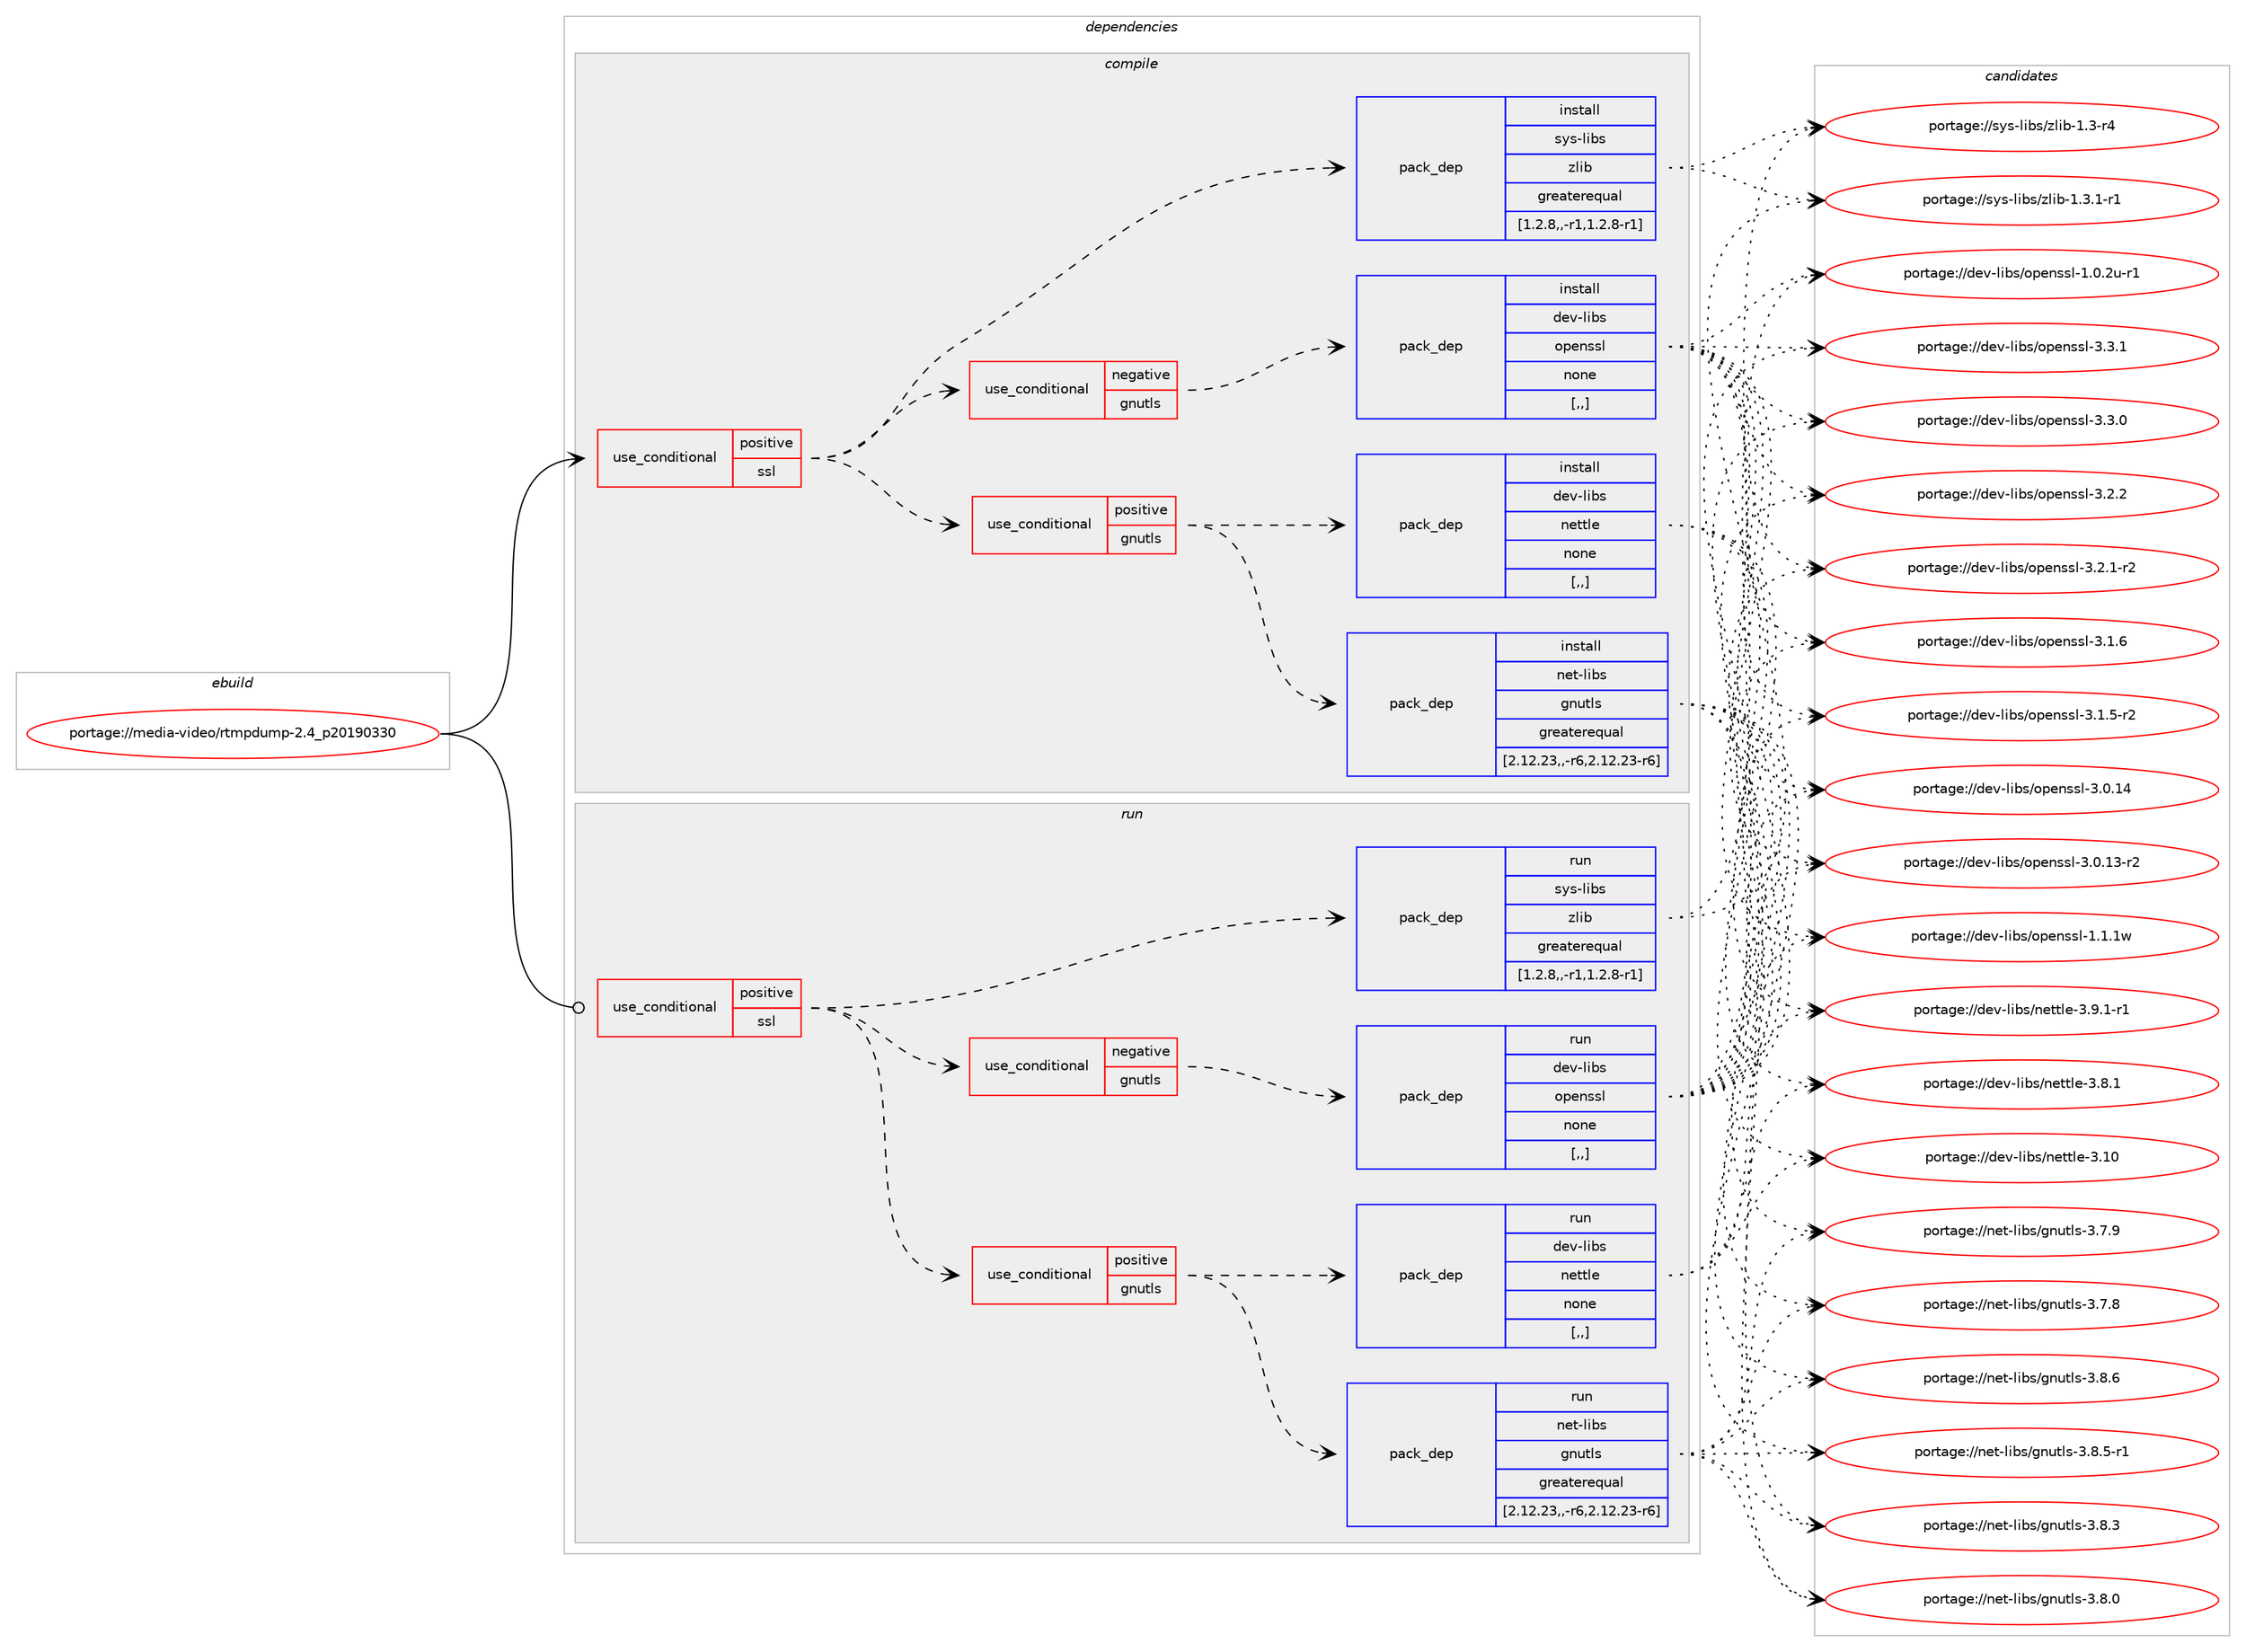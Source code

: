 digraph prolog {

# *************
# Graph options
# *************

newrank=true;
concentrate=true;
compound=true;
graph [rankdir=LR,fontname=Helvetica,fontsize=10,ranksep=1.5];#, ranksep=2.5, nodesep=0.2];
edge  [arrowhead=vee];
node  [fontname=Helvetica,fontsize=10];

# **********
# The ebuild
# **********

subgraph cluster_leftcol {
color=gray;
label=<<i>ebuild</i>>;
id [label="portage://media-video/rtmpdump-2.4_p20190330", color=red, width=4, href="../media-video/rtmpdump-2.4_p20190330.svg"];
}

# ****************
# The dependencies
# ****************

subgraph cluster_midcol {
color=gray;
label=<<i>dependencies</i>>;
subgraph cluster_compile {
fillcolor="#eeeeee";
style=filled;
label=<<i>compile</i>>;
subgraph cond85520 {
dependency332794 [label=<<TABLE BORDER="0" CELLBORDER="1" CELLSPACING="0" CELLPADDING="4"><TR><TD ROWSPAN="3" CELLPADDING="10">use_conditional</TD></TR><TR><TD>positive</TD></TR><TR><TD>ssl</TD></TR></TABLE>>, shape=none, color=red];
subgraph cond85521 {
dependency332795 [label=<<TABLE BORDER="0" CELLBORDER="1" CELLSPACING="0" CELLPADDING="4"><TR><TD ROWSPAN="3" CELLPADDING="10">use_conditional</TD></TR><TR><TD>positive</TD></TR><TR><TD>gnutls</TD></TR></TABLE>>, shape=none, color=red];
subgraph pack244715 {
dependency332796 [label=<<TABLE BORDER="0" CELLBORDER="1" CELLSPACING="0" CELLPADDING="4" WIDTH="220"><TR><TD ROWSPAN="6" CELLPADDING="30">pack_dep</TD></TR><TR><TD WIDTH="110">install</TD></TR><TR><TD>net-libs</TD></TR><TR><TD>gnutls</TD></TR><TR><TD>greaterequal</TD></TR><TR><TD>[2.12.23,,-r6,2.12.23-r6]</TD></TR></TABLE>>, shape=none, color=blue];
}
dependency332795:e -> dependency332796:w [weight=20,style="dashed",arrowhead="vee"];
subgraph pack244716 {
dependency332797 [label=<<TABLE BORDER="0" CELLBORDER="1" CELLSPACING="0" CELLPADDING="4" WIDTH="220"><TR><TD ROWSPAN="6" CELLPADDING="30">pack_dep</TD></TR><TR><TD WIDTH="110">install</TD></TR><TR><TD>dev-libs</TD></TR><TR><TD>nettle</TD></TR><TR><TD>none</TD></TR><TR><TD>[,,]</TD></TR></TABLE>>, shape=none, color=blue];
}
dependency332795:e -> dependency332797:w [weight=20,style="dashed",arrowhead="vee"];
}
dependency332794:e -> dependency332795:w [weight=20,style="dashed",arrowhead="vee"];
subgraph cond85522 {
dependency332798 [label=<<TABLE BORDER="0" CELLBORDER="1" CELLSPACING="0" CELLPADDING="4"><TR><TD ROWSPAN="3" CELLPADDING="10">use_conditional</TD></TR><TR><TD>negative</TD></TR><TR><TD>gnutls</TD></TR></TABLE>>, shape=none, color=red];
subgraph pack244717 {
dependency332799 [label=<<TABLE BORDER="0" CELLBORDER="1" CELLSPACING="0" CELLPADDING="4" WIDTH="220"><TR><TD ROWSPAN="6" CELLPADDING="30">pack_dep</TD></TR><TR><TD WIDTH="110">install</TD></TR><TR><TD>dev-libs</TD></TR><TR><TD>openssl</TD></TR><TR><TD>none</TD></TR><TR><TD>[,,]</TD></TR></TABLE>>, shape=none, color=blue];
}
dependency332798:e -> dependency332799:w [weight=20,style="dashed",arrowhead="vee"];
}
dependency332794:e -> dependency332798:w [weight=20,style="dashed",arrowhead="vee"];
subgraph pack244718 {
dependency332800 [label=<<TABLE BORDER="0" CELLBORDER="1" CELLSPACING="0" CELLPADDING="4" WIDTH="220"><TR><TD ROWSPAN="6" CELLPADDING="30">pack_dep</TD></TR><TR><TD WIDTH="110">install</TD></TR><TR><TD>sys-libs</TD></TR><TR><TD>zlib</TD></TR><TR><TD>greaterequal</TD></TR><TR><TD>[1.2.8,,-r1,1.2.8-r1]</TD></TR></TABLE>>, shape=none, color=blue];
}
dependency332794:e -> dependency332800:w [weight=20,style="dashed",arrowhead="vee"];
}
id:e -> dependency332794:w [weight=20,style="solid",arrowhead="vee"];
}
subgraph cluster_compileandrun {
fillcolor="#eeeeee";
style=filled;
label=<<i>compile and run</i>>;
}
subgraph cluster_run {
fillcolor="#eeeeee";
style=filled;
label=<<i>run</i>>;
subgraph cond85523 {
dependency332801 [label=<<TABLE BORDER="0" CELLBORDER="1" CELLSPACING="0" CELLPADDING="4"><TR><TD ROWSPAN="3" CELLPADDING="10">use_conditional</TD></TR><TR><TD>positive</TD></TR><TR><TD>ssl</TD></TR></TABLE>>, shape=none, color=red];
subgraph cond85524 {
dependency332802 [label=<<TABLE BORDER="0" CELLBORDER="1" CELLSPACING="0" CELLPADDING="4"><TR><TD ROWSPAN="3" CELLPADDING="10">use_conditional</TD></TR><TR><TD>positive</TD></TR><TR><TD>gnutls</TD></TR></TABLE>>, shape=none, color=red];
subgraph pack244719 {
dependency332803 [label=<<TABLE BORDER="0" CELLBORDER="1" CELLSPACING="0" CELLPADDING="4" WIDTH="220"><TR><TD ROWSPAN="6" CELLPADDING="30">pack_dep</TD></TR><TR><TD WIDTH="110">run</TD></TR><TR><TD>net-libs</TD></TR><TR><TD>gnutls</TD></TR><TR><TD>greaterequal</TD></TR><TR><TD>[2.12.23,,-r6,2.12.23-r6]</TD></TR></TABLE>>, shape=none, color=blue];
}
dependency332802:e -> dependency332803:w [weight=20,style="dashed",arrowhead="vee"];
subgraph pack244720 {
dependency332804 [label=<<TABLE BORDER="0" CELLBORDER="1" CELLSPACING="0" CELLPADDING="4" WIDTH="220"><TR><TD ROWSPAN="6" CELLPADDING="30">pack_dep</TD></TR><TR><TD WIDTH="110">run</TD></TR><TR><TD>dev-libs</TD></TR><TR><TD>nettle</TD></TR><TR><TD>none</TD></TR><TR><TD>[,,]</TD></TR></TABLE>>, shape=none, color=blue];
}
dependency332802:e -> dependency332804:w [weight=20,style="dashed",arrowhead="vee"];
}
dependency332801:e -> dependency332802:w [weight=20,style="dashed",arrowhead="vee"];
subgraph cond85525 {
dependency332805 [label=<<TABLE BORDER="0" CELLBORDER="1" CELLSPACING="0" CELLPADDING="4"><TR><TD ROWSPAN="3" CELLPADDING="10">use_conditional</TD></TR><TR><TD>negative</TD></TR><TR><TD>gnutls</TD></TR></TABLE>>, shape=none, color=red];
subgraph pack244721 {
dependency332806 [label=<<TABLE BORDER="0" CELLBORDER="1" CELLSPACING="0" CELLPADDING="4" WIDTH="220"><TR><TD ROWSPAN="6" CELLPADDING="30">pack_dep</TD></TR><TR><TD WIDTH="110">run</TD></TR><TR><TD>dev-libs</TD></TR><TR><TD>openssl</TD></TR><TR><TD>none</TD></TR><TR><TD>[,,]</TD></TR></TABLE>>, shape=none, color=blue];
}
dependency332805:e -> dependency332806:w [weight=20,style="dashed",arrowhead="vee"];
}
dependency332801:e -> dependency332805:w [weight=20,style="dashed",arrowhead="vee"];
subgraph pack244722 {
dependency332807 [label=<<TABLE BORDER="0" CELLBORDER="1" CELLSPACING="0" CELLPADDING="4" WIDTH="220"><TR><TD ROWSPAN="6" CELLPADDING="30">pack_dep</TD></TR><TR><TD WIDTH="110">run</TD></TR><TR><TD>sys-libs</TD></TR><TR><TD>zlib</TD></TR><TR><TD>greaterequal</TD></TR><TR><TD>[1.2.8,,-r1,1.2.8-r1]</TD></TR></TABLE>>, shape=none, color=blue];
}
dependency332801:e -> dependency332807:w [weight=20,style="dashed",arrowhead="vee"];
}
id:e -> dependency332801:w [weight=20,style="solid",arrowhead="odot"];
}
}

# **************
# The candidates
# **************

subgraph cluster_choices {
rank=same;
color=gray;
label=<<i>candidates</i>>;

subgraph choice244715 {
color=black;
nodesep=1;
choice110101116451081059811547103110117116108115455146564654 [label="portage://net-libs/gnutls-3.8.6", color=red, width=4,href="../net-libs/gnutls-3.8.6.svg"];
choice1101011164510810598115471031101171161081154551465646534511449 [label="portage://net-libs/gnutls-3.8.5-r1", color=red, width=4,href="../net-libs/gnutls-3.8.5-r1.svg"];
choice110101116451081059811547103110117116108115455146564651 [label="portage://net-libs/gnutls-3.8.3", color=red, width=4,href="../net-libs/gnutls-3.8.3.svg"];
choice110101116451081059811547103110117116108115455146564648 [label="portage://net-libs/gnutls-3.8.0", color=red, width=4,href="../net-libs/gnutls-3.8.0.svg"];
choice110101116451081059811547103110117116108115455146554657 [label="portage://net-libs/gnutls-3.7.9", color=red, width=4,href="../net-libs/gnutls-3.7.9.svg"];
choice110101116451081059811547103110117116108115455146554656 [label="portage://net-libs/gnutls-3.7.8", color=red, width=4,href="../net-libs/gnutls-3.7.8.svg"];
dependency332796:e -> choice110101116451081059811547103110117116108115455146564654:w [style=dotted,weight="100"];
dependency332796:e -> choice1101011164510810598115471031101171161081154551465646534511449:w [style=dotted,weight="100"];
dependency332796:e -> choice110101116451081059811547103110117116108115455146564651:w [style=dotted,weight="100"];
dependency332796:e -> choice110101116451081059811547103110117116108115455146564648:w [style=dotted,weight="100"];
dependency332796:e -> choice110101116451081059811547103110117116108115455146554657:w [style=dotted,weight="100"];
dependency332796:e -> choice110101116451081059811547103110117116108115455146554656:w [style=dotted,weight="100"];
}
subgraph choice244716 {
color=black;
nodesep=1;
choice1001011184510810598115471101011161161081014551464948 [label="portage://dev-libs/nettle-3.10", color=red, width=4,href="../dev-libs/nettle-3.10.svg"];
choice1001011184510810598115471101011161161081014551465746494511449 [label="portage://dev-libs/nettle-3.9.1-r1", color=red, width=4,href="../dev-libs/nettle-3.9.1-r1.svg"];
choice100101118451081059811547110101116116108101455146564649 [label="portage://dev-libs/nettle-3.8.1", color=red, width=4,href="../dev-libs/nettle-3.8.1.svg"];
dependency332797:e -> choice1001011184510810598115471101011161161081014551464948:w [style=dotted,weight="100"];
dependency332797:e -> choice1001011184510810598115471101011161161081014551465746494511449:w [style=dotted,weight="100"];
dependency332797:e -> choice100101118451081059811547110101116116108101455146564649:w [style=dotted,weight="100"];
}
subgraph choice244717 {
color=black;
nodesep=1;
choice100101118451081059811547111112101110115115108455146514649 [label="portage://dev-libs/openssl-3.3.1", color=red, width=4,href="../dev-libs/openssl-3.3.1.svg"];
choice100101118451081059811547111112101110115115108455146514648 [label="portage://dev-libs/openssl-3.3.0", color=red, width=4,href="../dev-libs/openssl-3.3.0.svg"];
choice100101118451081059811547111112101110115115108455146504650 [label="portage://dev-libs/openssl-3.2.2", color=red, width=4,href="../dev-libs/openssl-3.2.2.svg"];
choice1001011184510810598115471111121011101151151084551465046494511450 [label="portage://dev-libs/openssl-3.2.1-r2", color=red, width=4,href="../dev-libs/openssl-3.2.1-r2.svg"];
choice100101118451081059811547111112101110115115108455146494654 [label="portage://dev-libs/openssl-3.1.6", color=red, width=4,href="../dev-libs/openssl-3.1.6.svg"];
choice1001011184510810598115471111121011101151151084551464946534511450 [label="portage://dev-libs/openssl-3.1.5-r2", color=red, width=4,href="../dev-libs/openssl-3.1.5-r2.svg"];
choice10010111845108105981154711111210111011511510845514648464952 [label="portage://dev-libs/openssl-3.0.14", color=red, width=4,href="../dev-libs/openssl-3.0.14.svg"];
choice100101118451081059811547111112101110115115108455146484649514511450 [label="portage://dev-libs/openssl-3.0.13-r2", color=red, width=4,href="../dev-libs/openssl-3.0.13-r2.svg"];
choice100101118451081059811547111112101110115115108454946494649119 [label="portage://dev-libs/openssl-1.1.1w", color=red, width=4,href="../dev-libs/openssl-1.1.1w.svg"];
choice1001011184510810598115471111121011101151151084549464846501174511449 [label="portage://dev-libs/openssl-1.0.2u-r1", color=red, width=4,href="../dev-libs/openssl-1.0.2u-r1.svg"];
dependency332799:e -> choice100101118451081059811547111112101110115115108455146514649:w [style=dotted,weight="100"];
dependency332799:e -> choice100101118451081059811547111112101110115115108455146514648:w [style=dotted,weight="100"];
dependency332799:e -> choice100101118451081059811547111112101110115115108455146504650:w [style=dotted,weight="100"];
dependency332799:e -> choice1001011184510810598115471111121011101151151084551465046494511450:w [style=dotted,weight="100"];
dependency332799:e -> choice100101118451081059811547111112101110115115108455146494654:w [style=dotted,weight="100"];
dependency332799:e -> choice1001011184510810598115471111121011101151151084551464946534511450:w [style=dotted,weight="100"];
dependency332799:e -> choice10010111845108105981154711111210111011511510845514648464952:w [style=dotted,weight="100"];
dependency332799:e -> choice100101118451081059811547111112101110115115108455146484649514511450:w [style=dotted,weight="100"];
dependency332799:e -> choice100101118451081059811547111112101110115115108454946494649119:w [style=dotted,weight="100"];
dependency332799:e -> choice1001011184510810598115471111121011101151151084549464846501174511449:w [style=dotted,weight="100"];
}
subgraph choice244718 {
color=black;
nodesep=1;
choice115121115451081059811547122108105984549465146494511449 [label="portage://sys-libs/zlib-1.3.1-r1", color=red, width=4,href="../sys-libs/zlib-1.3.1-r1.svg"];
choice11512111545108105981154712210810598454946514511452 [label="portage://sys-libs/zlib-1.3-r4", color=red, width=4,href="../sys-libs/zlib-1.3-r4.svg"];
dependency332800:e -> choice115121115451081059811547122108105984549465146494511449:w [style=dotted,weight="100"];
dependency332800:e -> choice11512111545108105981154712210810598454946514511452:w [style=dotted,weight="100"];
}
subgraph choice244719 {
color=black;
nodesep=1;
choice110101116451081059811547103110117116108115455146564654 [label="portage://net-libs/gnutls-3.8.6", color=red, width=4,href="../net-libs/gnutls-3.8.6.svg"];
choice1101011164510810598115471031101171161081154551465646534511449 [label="portage://net-libs/gnutls-3.8.5-r1", color=red, width=4,href="../net-libs/gnutls-3.8.5-r1.svg"];
choice110101116451081059811547103110117116108115455146564651 [label="portage://net-libs/gnutls-3.8.3", color=red, width=4,href="../net-libs/gnutls-3.8.3.svg"];
choice110101116451081059811547103110117116108115455146564648 [label="portage://net-libs/gnutls-3.8.0", color=red, width=4,href="../net-libs/gnutls-3.8.0.svg"];
choice110101116451081059811547103110117116108115455146554657 [label="portage://net-libs/gnutls-3.7.9", color=red, width=4,href="../net-libs/gnutls-3.7.9.svg"];
choice110101116451081059811547103110117116108115455146554656 [label="portage://net-libs/gnutls-3.7.8", color=red, width=4,href="../net-libs/gnutls-3.7.8.svg"];
dependency332803:e -> choice110101116451081059811547103110117116108115455146564654:w [style=dotted,weight="100"];
dependency332803:e -> choice1101011164510810598115471031101171161081154551465646534511449:w [style=dotted,weight="100"];
dependency332803:e -> choice110101116451081059811547103110117116108115455146564651:w [style=dotted,weight="100"];
dependency332803:e -> choice110101116451081059811547103110117116108115455146564648:w [style=dotted,weight="100"];
dependency332803:e -> choice110101116451081059811547103110117116108115455146554657:w [style=dotted,weight="100"];
dependency332803:e -> choice110101116451081059811547103110117116108115455146554656:w [style=dotted,weight="100"];
}
subgraph choice244720 {
color=black;
nodesep=1;
choice1001011184510810598115471101011161161081014551464948 [label="portage://dev-libs/nettle-3.10", color=red, width=4,href="../dev-libs/nettle-3.10.svg"];
choice1001011184510810598115471101011161161081014551465746494511449 [label="portage://dev-libs/nettle-3.9.1-r1", color=red, width=4,href="../dev-libs/nettle-3.9.1-r1.svg"];
choice100101118451081059811547110101116116108101455146564649 [label="portage://dev-libs/nettle-3.8.1", color=red, width=4,href="../dev-libs/nettle-3.8.1.svg"];
dependency332804:e -> choice1001011184510810598115471101011161161081014551464948:w [style=dotted,weight="100"];
dependency332804:e -> choice1001011184510810598115471101011161161081014551465746494511449:w [style=dotted,weight="100"];
dependency332804:e -> choice100101118451081059811547110101116116108101455146564649:w [style=dotted,weight="100"];
}
subgraph choice244721 {
color=black;
nodesep=1;
choice100101118451081059811547111112101110115115108455146514649 [label="portage://dev-libs/openssl-3.3.1", color=red, width=4,href="../dev-libs/openssl-3.3.1.svg"];
choice100101118451081059811547111112101110115115108455146514648 [label="portage://dev-libs/openssl-3.3.0", color=red, width=4,href="../dev-libs/openssl-3.3.0.svg"];
choice100101118451081059811547111112101110115115108455146504650 [label="portage://dev-libs/openssl-3.2.2", color=red, width=4,href="../dev-libs/openssl-3.2.2.svg"];
choice1001011184510810598115471111121011101151151084551465046494511450 [label="portage://dev-libs/openssl-3.2.1-r2", color=red, width=4,href="../dev-libs/openssl-3.2.1-r2.svg"];
choice100101118451081059811547111112101110115115108455146494654 [label="portage://dev-libs/openssl-3.1.6", color=red, width=4,href="../dev-libs/openssl-3.1.6.svg"];
choice1001011184510810598115471111121011101151151084551464946534511450 [label="portage://dev-libs/openssl-3.1.5-r2", color=red, width=4,href="../dev-libs/openssl-3.1.5-r2.svg"];
choice10010111845108105981154711111210111011511510845514648464952 [label="portage://dev-libs/openssl-3.0.14", color=red, width=4,href="../dev-libs/openssl-3.0.14.svg"];
choice100101118451081059811547111112101110115115108455146484649514511450 [label="portage://dev-libs/openssl-3.0.13-r2", color=red, width=4,href="../dev-libs/openssl-3.0.13-r2.svg"];
choice100101118451081059811547111112101110115115108454946494649119 [label="portage://dev-libs/openssl-1.1.1w", color=red, width=4,href="../dev-libs/openssl-1.1.1w.svg"];
choice1001011184510810598115471111121011101151151084549464846501174511449 [label="portage://dev-libs/openssl-1.0.2u-r1", color=red, width=4,href="../dev-libs/openssl-1.0.2u-r1.svg"];
dependency332806:e -> choice100101118451081059811547111112101110115115108455146514649:w [style=dotted,weight="100"];
dependency332806:e -> choice100101118451081059811547111112101110115115108455146514648:w [style=dotted,weight="100"];
dependency332806:e -> choice100101118451081059811547111112101110115115108455146504650:w [style=dotted,weight="100"];
dependency332806:e -> choice1001011184510810598115471111121011101151151084551465046494511450:w [style=dotted,weight="100"];
dependency332806:e -> choice100101118451081059811547111112101110115115108455146494654:w [style=dotted,weight="100"];
dependency332806:e -> choice1001011184510810598115471111121011101151151084551464946534511450:w [style=dotted,weight="100"];
dependency332806:e -> choice10010111845108105981154711111210111011511510845514648464952:w [style=dotted,weight="100"];
dependency332806:e -> choice100101118451081059811547111112101110115115108455146484649514511450:w [style=dotted,weight="100"];
dependency332806:e -> choice100101118451081059811547111112101110115115108454946494649119:w [style=dotted,weight="100"];
dependency332806:e -> choice1001011184510810598115471111121011101151151084549464846501174511449:w [style=dotted,weight="100"];
}
subgraph choice244722 {
color=black;
nodesep=1;
choice115121115451081059811547122108105984549465146494511449 [label="portage://sys-libs/zlib-1.3.1-r1", color=red, width=4,href="../sys-libs/zlib-1.3.1-r1.svg"];
choice11512111545108105981154712210810598454946514511452 [label="portage://sys-libs/zlib-1.3-r4", color=red, width=4,href="../sys-libs/zlib-1.3-r4.svg"];
dependency332807:e -> choice115121115451081059811547122108105984549465146494511449:w [style=dotted,weight="100"];
dependency332807:e -> choice11512111545108105981154712210810598454946514511452:w [style=dotted,weight="100"];
}
}

}
